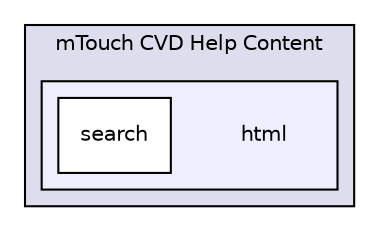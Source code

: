 digraph "C:/Users/mainuser/Desktop/School/SeniorProject/EthKitTCP/Microchip/Help/mTouch CVD Help Content/html" {
  compound=true
  node [ fontsize="10", fontname="Helvetica"];
  edge [ labelfontsize="10", labelfontname="Helvetica"];
  subgraph clusterdir_01df8a64f36e195e5bbbdf9e4d6f7ebb {
    graph [ bgcolor="#ddddee", pencolor="black", label="mTouch CVD Help Content" fontname="Helvetica", fontsize="10", URL="dir_01df8a64f36e195e5bbbdf9e4d6f7ebb.html"]
  subgraph clusterdir_fa9cf6cf7e6ddc5aa8395d7c4dba0c78 {
    graph [ bgcolor="#eeeeff", pencolor="black", label="" URL="dir_fa9cf6cf7e6ddc5aa8395d7c4dba0c78.html"];
    dir_fa9cf6cf7e6ddc5aa8395d7c4dba0c78 [shape=plaintext label="html"];
    dir_6cf4b65802f1dd37a8218d35d080df94 [shape=box label="search" color="black" fillcolor="white" style="filled" URL="dir_6cf4b65802f1dd37a8218d35d080df94.html"];
  }
  }
}
